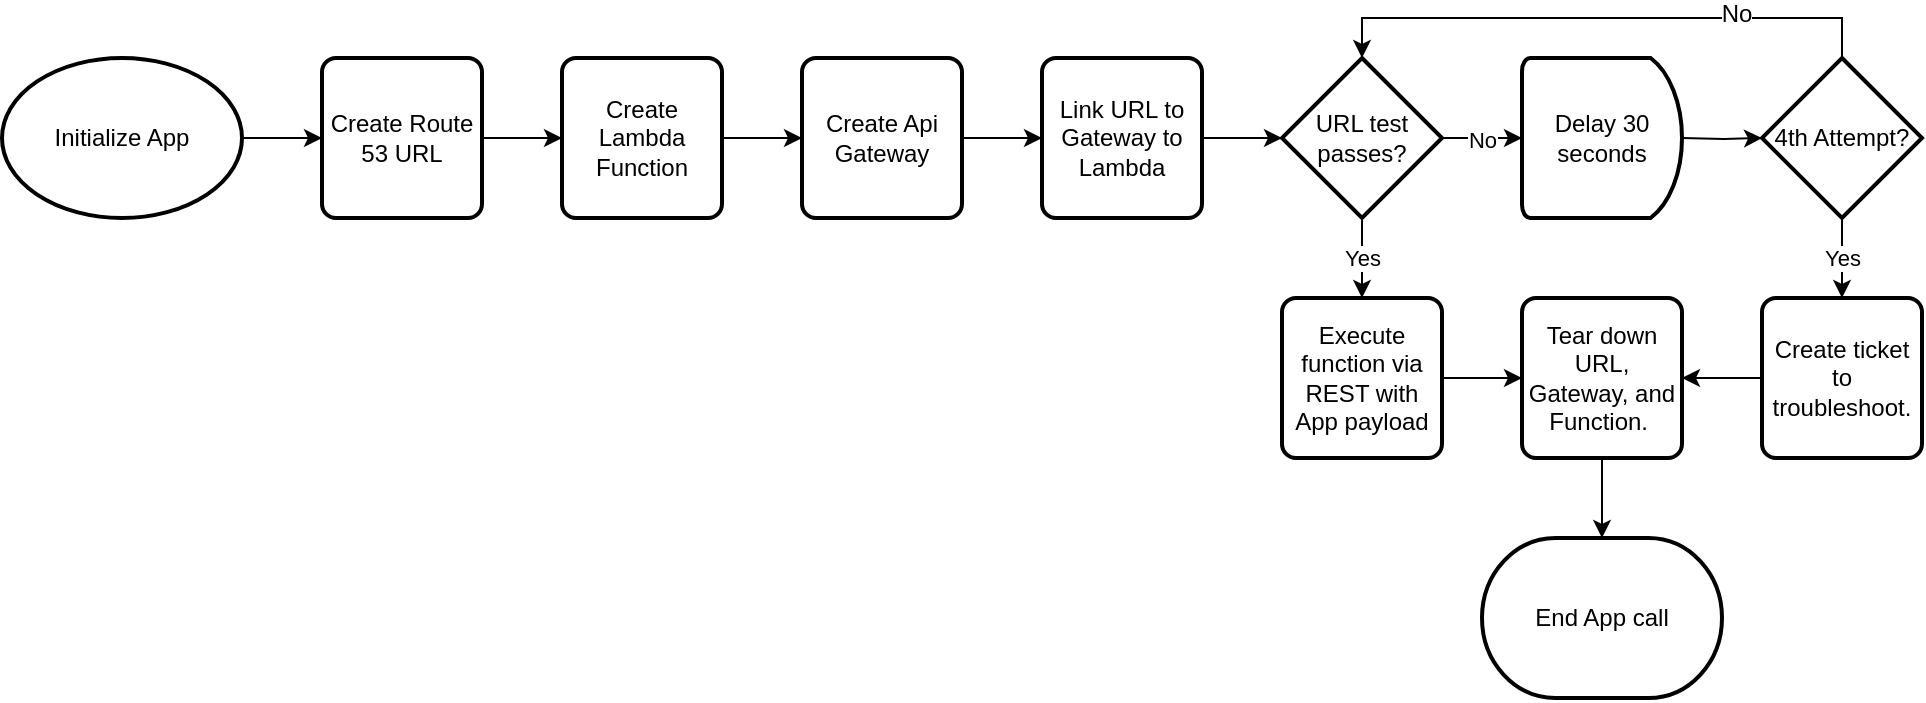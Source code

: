 <mxfile version="11.1.4" type="github"><diagram name="Page-1" id="74e2e168-ea6b-b213-b513-2b3c1d86103e"><mxGraphModel dx="1030" dy="557" grid="1" gridSize="10" guides="1" tooltips="1" connect="1" arrows="1" fold="1" page="1" pageScale="1" pageWidth="1100" pageHeight="850" background="#ffffff" math="0" shadow="0"><root><mxCell id="0"/><mxCell id="1" parent="0"/><mxCell id="HyU04cC4nx2LyWxmIoBp-11" value="" style="edgeStyle=orthogonalEdgeStyle;rounded=0;orthogonalLoop=1;jettySize=auto;html=1;" parent="1" source="HyU04cC4nx2LyWxmIoBp-1" target="HyU04cC4nx2LyWxmIoBp-2" edge="1"><mxGeometry relative="1" as="geometry"/></mxCell><mxCell id="HyU04cC4nx2LyWxmIoBp-1" value="Initialize App" style="strokeWidth=2;html=1;shape=mxgraph.flowchart.start_1;whiteSpace=wrap;" parent="1" vertex="1"><mxGeometry x="40" y="40" width="120" height="80" as="geometry"/></mxCell><mxCell id="HyU04cC4nx2LyWxmIoBp-12" value="" style="edgeStyle=orthogonalEdgeStyle;rounded=0;orthogonalLoop=1;jettySize=auto;html=1;" parent="1" source="HyU04cC4nx2LyWxmIoBp-2" target="HyU04cC4nx2LyWxmIoBp-3" edge="1"><mxGeometry relative="1" as="geometry"/></mxCell><mxCell id="HyU04cC4nx2LyWxmIoBp-2" value="Create Route 53 URL" style="rounded=1;whiteSpace=wrap;html=1;absoluteArcSize=1;arcSize=14;strokeWidth=2;" parent="1" vertex="1"><mxGeometry x="200" y="40" width="80" height="80" as="geometry"/></mxCell><mxCell id="HyU04cC4nx2LyWxmIoBp-13" value="" style="edgeStyle=orthogonalEdgeStyle;rounded=0;orthogonalLoop=1;jettySize=auto;html=1;" parent="1" source="HyU04cC4nx2LyWxmIoBp-3" target="HyU04cC4nx2LyWxmIoBp-5" edge="1"><mxGeometry relative="1" as="geometry"/></mxCell><mxCell id="HyU04cC4nx2LyWxmIoBp-3" value="Create Lambda Function" style="rounded=1;whiteSpace=wrap;html=1;absoluteArcSize=1;arcSize=14;strokeWidth=2;" parent="1" vertex="1"><mxGeometry x="320" y="40" width="80" height="80" as="geometry"/></mxCell><mxCell id="HyU04cC4nx2LyWxmIoBp-25" value="" style="edgeStyle=orthogonalEdgeStyle;rounded=0;orthogonalLoop=1;jettySize=auto;html=1;" parent="1" source="HyU04cC4nx2LyWxmIoBp-4" target="HyU04cC4nx2LyWxmIoBp-22" edge="1"><mxGeometry relative="1" as="geometry"/></mxCell><mxCell id="HyU04cC4nx2LyWxmIoBp-4" value="Tear down URL, Gateway, and Function.&amp;nbsp;" style="rounded=1;whiteSpace=wrap;html=1;absoluteArcSize=1;arcSize=14;strokeWidth=2;" parent="1" vertex="1"><mxGeometry x="800" y="160" width="80" height="80" as="geometry"/></mxCell><mxCell id="HyU04cC4nx2LyWxmIoBp-14" value="" style="edgeStyle=orthogonalEdgeStyle;rounded=0;orthogonalLoop=1;jettySize=auto;html=1;" parent="1" source="HyU04cC4nx2LyWxmIoBp-5" target="HyU04cC4nx2LyWxmIoBp-7" edge="1"><mxGeometry relative="1" as="geometry"/></mxCell><mxCell id="HyU04cC4nx2LyWxmIoBp-5" value="Create Api Gateway" style="rounded=1;whiteSpace=wrap;html=1;absoluteArcSize=1;arcSize=14;strokeWidth=2;" parent="1" vertex="1"><mxGeometry x="440" y="40" width="80" height="80" as="geometry"/></mxCell><mxCell id="HyU04cC4nx2LyWxmIoBp-15" value="" style="edgeStyle=orthogonalEdgeStyle;rounded=0;orthogonalLoop=1;jettySize=auto;html=1;" parent="1" source="HyU04cC4nx2LyWxmIoBp-7" target="HyU04cC4nx2LyWxmIoBp-10" edge="1"><mxGeometry relative="1" as="geometry"/></mxCell><mxCell id="HyU04cC4nx2LyWxmIoBp-7" value="Link URL to Gateway to Lambda" style="rounded=1;whiteSpace=wrap;html=1;absoluteArcSize=1;arcSize=14;strokeWidth=2;" parent="1" vertex="1"><mxGeometry x="560" y="40" width="80" height="80" as="geometry"/></mxCell><mxCell id="HyU04cC4nx2LyWxmIoBp-36" value="" style="edgeStyle=orthogonalEdgeStyle;rounded=0;orthogonalLoop=1;jettySize=auto;html=1;" parent="1" source="HyU04cC4nx2LyWxmIoBp-8" target="HyU04cC4nx2LyWxmIoBp-4" edge="1"><mxGeometry relative="1" as="geometry"/></mxCell><mxCell id="HyU04cC4nx2LyWxmIoBp-8" value="Execute function via REST with App payload" style="rounded=1;whiteSpace=wrap;html=1;absoluteArcSize=1;arcSize=14;strokeWidth=2;" parent="1" vertex="1"><mxGeometry x="680" y="160" width="80" height="80" as="geometry"/></mxCell><mxCell id="HyU04cC4nx2LyWxmIoBp-17" style="edgeStyle=orthogonalEdgeStyle;rounded=0;orthogonalLoop=1;jettySize=auto;html=1;entryX=0.5;entryY=0;entryDx=0;entryDy=0;entryPerimeter=0;exitX=0.5;exitY=0;exitDx=0;exitDy=0;exitPerimeter=0;" parent="1" source="HyU04cC4nx2LyWxmIoBp-28" target="HyU04cC4nx2LyWxmIoBp-10" edge="1"><mxGeometry relative="1" as="geometry"><Array as="points"><mxPoint x="960" y="20"/><mxPoint x="720" y="20"/></Array></mxGeometry></mxCell><mxCell id="HyU04cC4nx2LyWxmIoBp-34" value="No" style="text;html=1;resizable=0;points=[];align=center;verticalAlign=middle;labelBackgroundColor=#ffffff;" parent="HyU04cC4nx2LyWxmIoBp-17" vertex="1" connectable="0"><mxGeometry x="-0.476" y="-2" relative="1" as="geometry"><mxPoint as="offset"/></mxGeometry></mxCell><mxCell id="HyU04cC4nx2LyWxmIoBp-29" value="" style="edgeStyle=orthogonalEdgeStyle;rounded=0;orthogonalLoop=1;jettySize=auto;html=1;" parent="1" target="HyU04cC4nx2LyWxmIoBp-28" edge="1"><mxGeometry relative="1" as="geometry"><mxPoint x="880" y="80" as="sourcePoint"/></mxGeometry></mxCell><mxCell id="HyU04cC4nx2LyWxmIoBp-16" value="No" style="edgeStyle=orthogonalEdgeStyle;rounded=0;orthogonalLoop=1;jettySize=auto;html=1;" parent="1" source="HyU04cC4nx2LyWxmIoBp-10" edge="1"><mxGeometry relative="1" as="geometry"><mxPoint x="800" y="80" as="targetPoint"/></mxGeometry></mxCell><mxCell id="HyU04cC4nx2LyWxmIoBp-18" value="Yes" style="edgeStyle=orthogonalEdgeStyle;rounded=0;orthogonalLoop=1;jettySize=auto;html=1;" parent="1" source="HyU04cC4nx2LyWxmIoBp-10" target="HyU04cC4nx2LyWxmIoBp-8" edge="1"><mxGeometry relative="1" as="geometry"/></mxCell><mxCell id="HyU04cC4nx2LyWxmIoBp-10" value="URL test passes?" style="strokeWidth=2;html=1;shape=mxgraph.flowchart.decision;whiteSpace=wrap;" parent="1" vertex="1"><mxGeometry x="680" y="40" width="80" height="80" as="geometry"/></mxCell><mxCell id="HyU04cC4nx2LyWxmIoBp-22" value="End App call" style="strokeWidth=2;html=1;shape=mxgraph.flowchart.terminator;whiteSpace=wrap;" parent="1" vertex="1"><mxGeometry x="780" y="280" width="120" height="80" as="geometry"/></mxCell><mxCell id="HyU04cC4nx2LyWxmIoBp-39" value="Yes" style="edgeStyle=orthogonalEdgeStyle;rounded=0;orthogonalLoop=1;jettySize=auto;html=1;" parent="1" source="HyU04cC4nx2LyWxmIoBp-28" target="HyU04cC4nx2LyWxmIoBp-38" edge="1"><mxGeometry relative="1" as="geometry"/></mxCell><mxCell id="HyU04cC4nx2LyWxmIoBp-28" value="4th Attempt?" style="strokeWidth=2;html=1;shape=mxgraph.flowchart.decision;whiteSpace=wrap;" parent="1" vertex="1"><mxGeometry x="920" y="40" width="80" height="80" as="geometry"/></mxCell><mxCell id="HyU04cC4nx2LyWxmIoBp-35" value="Delay 30 seconds" style="strokeWidth=2;html=1;shape=mxgraph.flowchart.delay;whiteSpace=wrap;" parent="1" vertex="1"><mxGeometry x="800" y="40" width="80" height="80" as="geometry"/></mxCell><mxCell id="HyU04cC4nx2LyWxmIoBp-41" value="" style="edgeStyle=orthogonalEdgeStyle;rounded=0;orthogonalLoop=1;jettySize=auto;html=1;" parent="1" source="HyU04cC4nx2LyWxmIoBp-38" target="HyU04cC4nx2LyWxmIoBp-4" edge="1"><mxGeometry relative="1" as="geometry"/></mxCell><mxCell id="HyU04cC4nx2LyWxmIoBp-38" value="Create ticket to troubleshoot." style="rounded=1;whiteSpace=wrap;html=1;absoluteArcSize=1;arcSize=14;strokeWidth=2;" parent="1" vertex="1"><mxGeometry x="920" y="160" width="80" height="80" as="geometry"/></mxCell></root></mxGraphModel></diagram></mxfile>